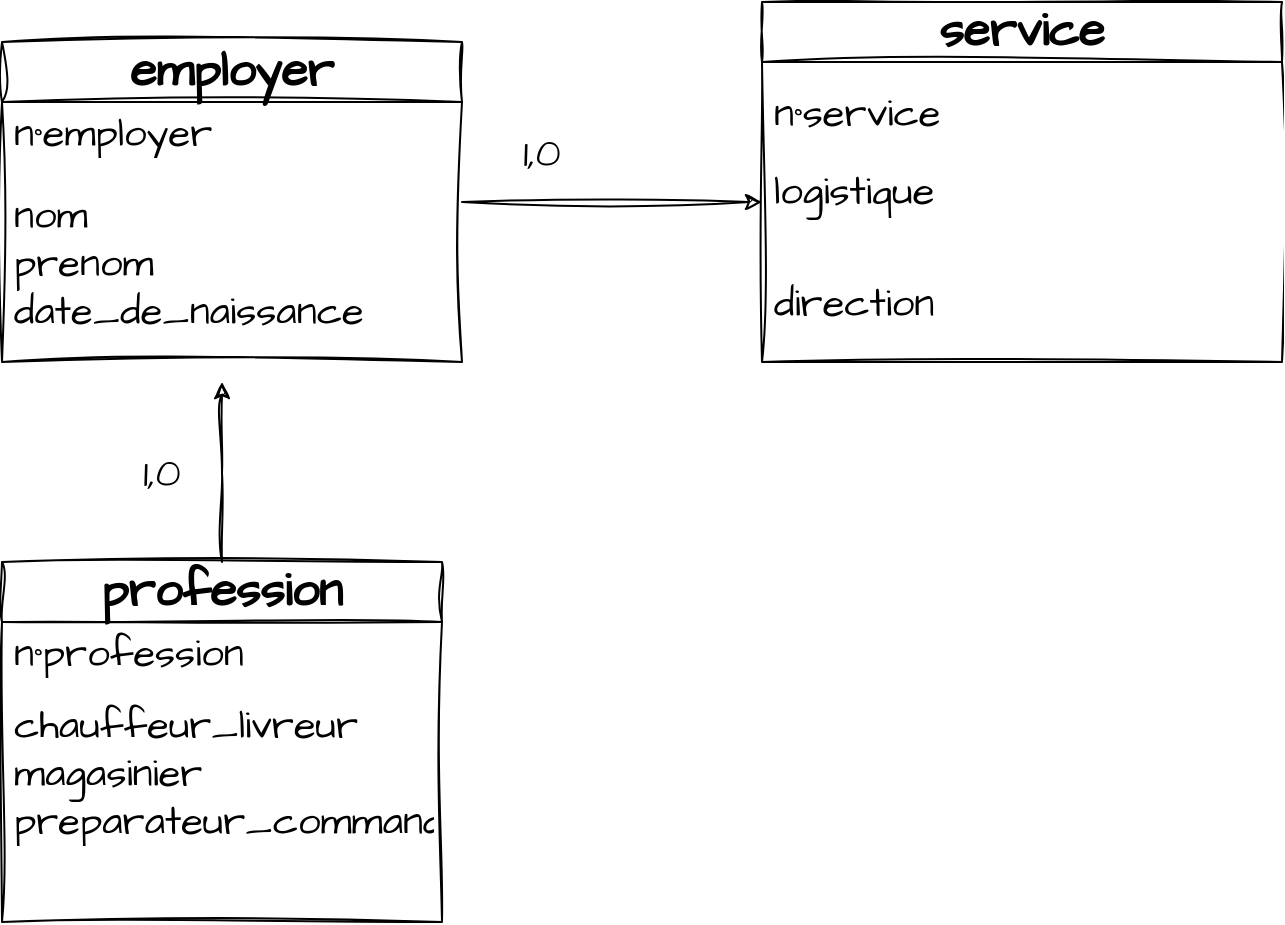 <mxfile version="21.6.3" type="device">
  <diagram name="Page-1" id="ci3MnGYwaR0JYBfaEnhf">
    <mxGraphModel dx="2501" dy="1933" grid="1" gridSize="10" guides="1" tooltips="1" connect="1" arrows="1" fold="1" page="1" pageScale="1" pageWidth="827" pageHeight="1169" math="0" shadow="0">
      <root>
        <mxCell id="0" />
        <mxCell id="1" parent="0" />
        <mxCell id="mIZ4GFCuT1e2QPBL3ddD-26" style="edgeStyle=orthogonalEdgeStyle;rounded=0;sketch=1;hachureGap=4;jiggle=2;curveFitting=1;orthogonalLoop=1;jettySize=auto;html=1;entryX=0;entryY=0.5;entryDx=0;entryDy=0;fontFamily=Architects Daughter;fontSource=https%3A%2F%2Ffonts.googleapis.com%2Fcss%3Ffamily%3DArchitects%2BDaughter;fontSize=16;" edge="1" parent="1" source="mIZ4GFCuT1e2QPBL3ddD-1" target="mIZ4GFCuT1e2QPBL3ddD-24">
          <mxGeometry relative="1" as="geometry" />
        </mxCell>
        <mxCell id="mIZ4GFCuT1e2QPBL3ddD-1" value="&lt;b&gt;&lt;font style=&quot;font-size: 24px;&quot;&gt;employer&lt;/font&gt;&lt;/b&gt;" style="swimlane;fontStyle=0;childLayout=stackLayout;horizontal=1;startSize=30;horizontalStack=0;resizeParent=1;resizeParentMax=0;resizeLast=0;collapsible=1;marginBottom=0;whiteSpace=wrap;html=1;sketch=1;hachureGap=4;jiggle=2;curveFitting=1;fontFamily=Architects Daughter;fontSource=https%3A%2F%2Ffonts.googleapis.com%2Fcss%3Ffamily%3DArchitects%2BDaughter;fontSize=20;" vertex="1" parent="1">
          <mxGeometry x="-320" y="-420" width="230" height="160" as="geometry" />
        </mxCell>
        <mxCell id="mIZ4GFCuT1e2QPBL3ddD-2" value="n°employer" style="text;strokeColor=none;fillColor=none;align=left;verticalAlign=middle;spacingLeft=4;spacingRight=4;overflow=hidden;points=[[0,0.5],[1,0.5]];portConstraint=eastwest;rotatable=0;whiteSpace=wrap;html=1;fontSize=20;fontFamily=Architects Daughter;" vertex="1" parent="mIZ4GFCuT1e2QPBL3ddD-1">
          <mxGeometry y="30" width="230" height="30" as="geometry" />
        </mxCell>
        <mxCell id="mIZ4GFCuT1e2QPBL3ddD-3" value="nom&lt;br&gt;prenom&lt;br&gt;date_de_naissance&lt;br&gt;" style="text;strokeColor=none;fillColor=none;align=left;verticalAlign=middle;spacingLeft=4;spacingRight=4;overflow=hidden;points=[[0,0.5],[1,0.5]];portConstraint=eastwest;rotatable=0;whiteSpace=wrap;html=1;fontSize=20;fontFamily=Architects Daughter;" vertex="1" parent="mIZ4GFCuT1e2QPBL3ddD-1">
          <mxGeometry y="60" width="230" height="100" as="geometry" />
        </mxCell>
        <mxCell id="mIZ4GFCuT1e2QPBL3ddD-19" style="edgeStyle=orthogonalEdgeStyle;rounded=0;sketch=1;hachureGap=4;jiggle=2;curveFitting=1;orthogonalLoop=1;jettySize=auto;html=1;fontFamily=Architects Daughter;fontSource=https%3A%2F%2Ffonts.googleapis.com%2Fcss%3Ffamily%3DArchitects%2BDaughter;fontSize=16;" edge="1" parent="1" source="mIZ4GFCuT1e2QPBL3ddD-15">
          <mxGeometry relative="1" as="geometry">
            <mxPoint x="-210" y="-250" as="targetPoint" />
          </mxGeometry>
        </mxCell>
        <mxCell id="mIZ4GFCuT1e2QPBL3ddD-15" value="&lt;b&gt;&lt;font style=&quot;font-size: 24px;&quot;&gt;profession&lt;/font&gt;&lt;/b&gt;" style="swimlane;fontStyle=0;childLayout=stackLayout;horizontal=1;startSize=30;horizontalStack=0;resizeParent=1;resizeParentMax=0;resizeLast=0;collapsible=1;marginBottom=0;whiteSpace=wrap;html=1;sketch=1;hachureGap=4;jiggle=2;curveFitting=1;fontFamily=Architects Daughter;fontSource=https%3A%2F%2Ffonts.googleapis.com%2Fcss%3Ffamily%3DArchitects%2BDaughter;fontSize=20;" vertex="1" parent="1">
          <mxGeometry x="-320" y="-160" width="220" height="180" as="geometry" />
        </mxCell>
        <mxCell id="mIZ4GFCuT1e2QPBL3ddD-16" value="n°profession" style="text;strokeColor=none;fillColor=none;align=left;verticalAlign=middle;spacingLeft=4;spacingRight=4;overflow=hidden;points=[[0,0.5],[1,0.5]];portConstraint=eastwest;rotatable=0;whiteSpace=wrap;html=1;fontSize=20;fontFamily=Architects Daughter;" vertex="1" parent="mIZ4GFCuT1e2QPBL3ddD-15">
          <mxGeometry y="30" width="220" height="30" as="geometry" />
        </mxCell>
        <mxCell id="mIZ4GFCuT1e2QPBL3ddD-17" value="chauffeur_livreur&lt;br&gt;magasinier&lt;br&gt;preparateur_commande" style="text;strokeColor=none;fillColor=none;align=left;verticalAlign=middle;spacingLeft=4;spacingRight=4;overflow=hidden;points=[[0,0.5],[1,0.5]];portConstraint=eastwest;rotatable=0;whiteSpace=wrap;html=1;fontSize=20;fontFamily=Architects Daughter;" vertex="1" parent="mIZ4GFCuT1e2QPBL3ddD-15">
          <mxGeometry y="60" width="220" height="90" as="geometry" />
        </mxCell>
        <mxCell id="mIZ4GFCuT1e2QPBL3ddD-18" value="&amp;nbsp;" style="text;strokeColor=none;fillColor=none;align=left;verticalAlign=middle;spacingLeft=4;spacingRight=4;overflow=hidden;points=[[0,0.5],[1,0.5]];portConstraint=eastwest;rotatable=0;whiteSpace=wrap;html=1;fontSize=20;fontFamily=Architects Daughter;" vertex="1" parent="mIZ4GFCuT1e2QPBL3ddD-15">
          <mxGeometry y="150" width="220" height="30" as="geometry" />
        </mxCell>
        <mxCell id="mIZ4GFCuT1e2QPBL3ddD-22" value="&lt;b&gt;&lt;font style=&quot;font-size: 24px;&quot;&gt;service&lt;/font&gt;&lt;/b&gt;" style="swimlane;fontStyle=0;childLayout=stackLayout;horizontal=1;startSize=30;horizontalStack=0;resizeParent=1;resizeParentMax=0;resizeLast=0;collapsible=1;marginBottom=0;whiteSpace=wrap;html=1;sketch=1;hachureGap=4;jiggle=2;curveFitting=1;fontFamily=Architects Daughter;fontSource=https%3A%2F%2Ffonts.googleapis.com%2Fcss%3Ffamily%3DArchitects%2BDaughter;fontSize=20;" vertex="1" parent="1">
          <mxGeometry x="60" y="-440" width="260" height="180" as="geometry" />
        </mxCell>
        <mxCell id="mIZ4GFCuT1e2QPBL3ddD-23" value="n°service" style="text;strokeColor=none;fillColor=none;align=left;verticalAlign=middle;spacingLeft=4;spacingRight=4;overflow=hidden;points=[[0,0.5],[1,0.5]];portConstraint=eastwest;rotatable=0;whiteSpace=wrap;html=1;fontSize=20;fontFamily=Architects Daughter;" vertex="1" parent="mIZ4GFCuT1e2QPBL3ddD-22">
          <mxGeometry y="30" width="260" height="50" as="geometry" />
        </mxCell>
        <mxCell id="mIZ4GFCuT1e2QPBL3ddD-24" value="logistique&lt;br style=&quot;border-color: var(--border-color); text-align: center;&quot;&gt;&lt;br style=&quot;border-color: var(--border-color); text-align: center;&quot;&gt;&lt;span style=&quot;text-align: center;&quot;&gt;direction&lt;/span&gt;" style="text;strokeColor=none;fillColor=none;align=left;verticalAlign=middle;spacingLeft=4;spacingRight=4;overflow=hidden;points=[[0,0.5],[1,0.5]];portConstraint=eastwest;rotatable=0;whiteSpace=wrap;html=1;fontSize=20;fontFamily=Architects Daughter;" vertex="1" parent="mIZ4GFCuT1e2QPBL3ddD-22">
          <mxGeometry y="80" width="260" height="40" as="geometry" />
        </mxCell>
        <mxCell id="mIZ4GFCuT1e2QPBL3ddD-25" value="direction" style="text;strokeColor=none;fillColor=none;align=left;verticalAlign=middle;spacingLeft=4;spacingRight=4;overflow=hidden;points=[[0,0.5],[1,0.5]];portConstraint=eastwest;rotatable=0;whiteSpace=wrap;html=1;fontSize=20;fontFamily=Architects Daughter;" vertex="1" parent="mIZ4GFCuT1e2QPBL3ddD-22">
          <mxGeometry y="120" width="260" height="60" as="geometry" />
        </mxCell>
        <mxCell id="mIZ4GFCuT1e2QPBL3ddD-27" value="1,0" style="text;strokeColor=none;align=center;fillColor=none;html=1;verticalAlign=middle;whiteSpace=wrap;rounded=0;fontSize=20;fontFamily=Architects Daughter;" vertex="1" parent="1">
          <mxGeometry x="-270" y="-220" width="60" height="30" as="geometry" />
        </mxCell>
        <mxCell id="mIZ4GFCuT1e2QPBL3ddD-28" value="1,0" style="text;strokeColor=none;align=center;fillColor=none;html=1;verticalAlign=middle;whiteSpace=wrap;rounded=0;fontSize=20;fontFamily=Architects Daughter;" vertex="1" parent="1">
          <mxGeometry x="-80" y="-380" width="60" height="30" as="geometry" />
        </mxCell>
      </root>
    </mxGraphModel>
  </diagram>
</mxfile>

